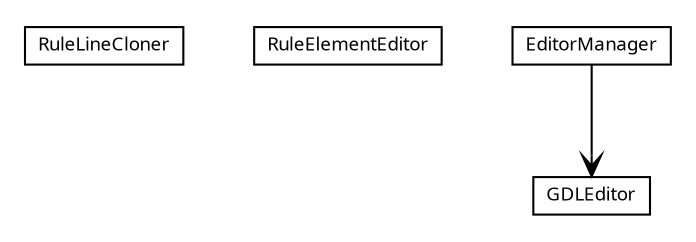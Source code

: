 #!/usr/local/bin/dot
#
# Class diagram 
# Generated by UMLGraph version R5_6 (http://www.umlgraph.org/)
#

digraph G {
	edge [fontname="Trebuchet MS",fontsize=10,labelfontname="Trebuchet MS",labelfontsize=10];
	node [fontname="Trebuchet MS",fontsize=10,shape=plaintext];
	nodesep=0.25;
	ranksep=0.5;
	// se.cambio.cds.gdl.editor.controller.RuleLineCloner
	c58309 [label=<<table title="se.cambio.cds.gdl.editor.controller.RuleLineCloner" border="0" cellborder="1" cellspacing="0" cellpadding="2" port="p" href="./RuleLineCloner.html">
		<tr><td><table border="0" cellspacing="0" cellpadding="1">
<tr><td align="center" balign="center"><font face="Trebuchet MS"> RuleLineCloner </font></td></tr>
		</table></td></tr>
		</table>>, URL="./RuleLineCloner.html", fontname="Trebuchet MS", fontcolor="black", fontsize=9.0];
	// se.cambio.cds.gdl.editor.controller.RuleElementEditor
	c58310 [label=<<table title="se.cambio.cds.gdl.editor.controller.RuleElementEditor" border="0" cellborder="1" cellspacing="0" cellpadding="2" port="p" href="./RuleElementEditor.html">
		<tr><td><table border="0" cellspacing="0" cellpadding="1">
<tr><td align="center" balign="center"><font face="Trebuchet MS"> RuleElementEditor </font></td></tr>
		</table></td></tr>
		</table>>, URL="./RuleElementEditor.html", fontname="Trebuchet MS", fontcolor="black", fontsize=9.0];
	// se.cambio.cds.gdl.editor.controller.GDLEditor
	c58311 [label=<<table title="se.cambio.cds.gdl.editor.controller.GDLEditor" border="0" cellborder="1" cellspacing="0" cellpadding="2" port="p" href="./GDLEditor.html">
		<tr><td><table border="0" cellspacing="0" cellpadding="1">
<tr><td align="center" balign="center"><font face="Trebuchet MS"> GDLEditor </font></td></tr>
		</table></td></tr>
		</table>>, URL="./GDLEditor.html", fontname="Trebuchet MS", fontcolor="black", fontsize=9.0];
	// se.cambio.cds.gdl.editor.controller.EditorManager
	c58312 [label=<<table title="se.cambio.cds.gdl.editor.controller.EditorManager" border="0" cellborder="1" cellspacing="0" cellpadding="2" port="p" href="./EditorManager.html">
		<tr><td><table border="0" cellspacing="0" cellpadding="1">
<tr><td align="center" balign="center"><font face="Trebuchet MS"> EditorManager </font></td></tr>
		</table></td></tr>
		</table>>, URL="./EditorManager.html", fontname="Trebuchet MS", fontcolor="black", fontsize=9.0];
	// se.cambio.cds.gdl.editor.controller.EditorManager NAVASSOC se.cambio.cds.gdl.editor.controller.GDLEditor
	c58312:p -> c58311:p [taillabel="", label="", headlabel="", fontname="Trebuchet MS", fontcolor="black", fontsize=10.0, color="black", arrowhead=open];
}

